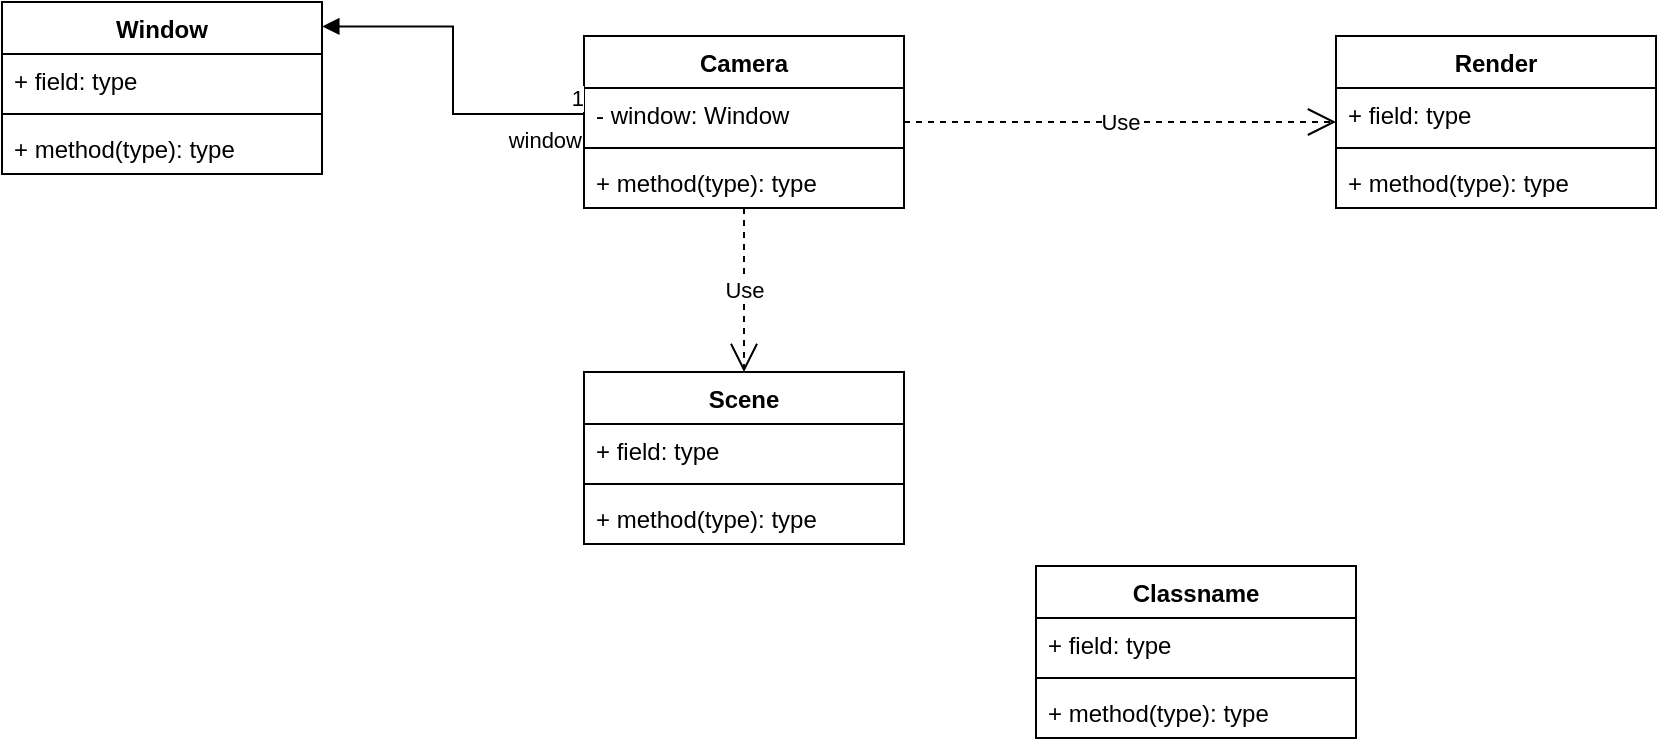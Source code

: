 <mxfile version="18.2.0" type="github">
  <diagram id="C5RBs43oDa-KdzZeNtuy" name="Page-1">
    <mxGraphModel dx="1213" dy="437" grid="0" gridSize="10" guides="1" tooltips="1" connect="1" arrows="1" fold="1" page="0" pageScale="1" pageWidth="827" pageHeight="1169" math="0" shadow="0">
      <root>
        <mxCell id="WIyWlLk6GJQsqaUBKTNV-0" />
        <mxCell id="WIyWlLk6GJQsqaUBKTNV-1" parent="WIyWlLk6GJQsqaUBKTNV-0" />
        <mxCell id="jRDZfRuhghkk2ZXHknR1-14" value="Camera" style="swimlane;fontStyle=1;align=center;verticalAlign=top;childLayout=stackLayout;horizontal=1;startSize=26;horizontalStack=0;resizeParent=1;resizeParentMax=0;resizeLast=0;collapsible=1;marginBottom=0;" vertex="1" parent="WIyWlLk6GJQsqaUBKTNV-1">
          <mxGeometry x="41" y="271" width="160" height="86" as="geometry" />
        </mxCell>
        <mxCell id="jRDZfRuhghkk2ZXHknR1-15" value="- window: Window" style="text;strokeColor=none;fillColor=none;align=left;verticalAlign=top;spacingLeft=4;spacingRight=4;overflow=hidden;rotatable=0;points=[[0,0.5],[1,0.5]];portConstraint=eastwest;" vertex="1" parent="jRDZfRuhghkk2ZXHknR1-14">
          <mxGeometry y="26" width="160" height="26" as="geometry" />
        </mxCell>
        <mxCell id="jRDZfRuhghkk2ZXHknR1-16" value="" style="line;strokeWidth=1;fillColor=none;align=left;verticalAlign=middle;spacingTop=-1;spacingLeft=3;spacingRight=3;rotatable=0;labelPosition=right;points=[];portConstraint=eastwest;" vertex="1" parent="jRDZfRuhghkk2ZXHknR1-14">
          <mxGeometry y="52" width="160" height="8" as="geometry" />
        </mxCell>
        <mxCell id="jRDZfRuhghkk2ZXHknR1-17" value="+ method(type): type" style="text;strokeColor=none;fillColor=none;align=left;verticalAlign=top;spacingLeft=4;spacingRight=4;overflow=hidden;rotatable=0;points=[[0,0.5],[1,0.5]];portConstraint=eastwest;" vertex="1" parent="jRDZfRuhghkk2ZXHknR1-14">
          <mxGeometry y="60" width="160" height="26" as="geometry" />
        </mxCell>
        <mxCell id="jRDZfRuhghkk2ZXHknR1-18" value="Render" style="swimlane;fontStyle=1;align=center;verticalAlign=top;childLayout=stackLayout;horizontal=1;startSize=26;horizontalStack=0;resizeParent=1;resizeParentMax=0;resizeLast=0;collapsible=1;marginBottom=0;" vertex="1" parent="WIyWlLk6GJQsqaUBKTNV-1">
          <mxGeometry x="417" y="271" width="160" height="86" as="geometry" />
        </mxCell>
        <mxCell id="jRDZfRuhghkk2ZXHknR1-19" value="+ field: type" style="text;strokeColor=none;fillColor=none;align=left;verticalAlign=top;spacingLeft=4;spacingRight=4;overflow=hidden;rotatable=0;points=[[0,0.5],[1,0.5]];portConstraint=eastwest;" vertex="1" parent="jRDZfRuhghkk2ZXHknR1-18">
          <mxGeometry y="26" width="160" height="26" as="geometry" />
        </mxCell>
        <mxCell id="jRDZfRuhghkk2ZXHknR1-20" value="" style="line;strokeWidth=1;fillColor=none;align=left;verticalAlign=middle;spacingTop=-1;spacingLeft=3;spacingRight=3;rotatable=0;labelPosition=right;points=[];portConstraint=eastwest;" vertex="1" parent="jRDZfRuhghkk2ZXHknR1-18">
          <mxGeometry y="52" width="160" height="8" as="geometry" />
        </mxCell>
        <mxCell id="jRDZfRuhghkk2ZXHknR1-21" value="+ method(type): type" style="text;strokeColor=none;fillColor=none;align=left;verticalAlign=top;spacingLeft=4;spacingRight=4;overflow=hidden;rotatable=0;points=[[0,0.5],[1,0.5]];portConstraint=eastwest;" vertex="1" parent="jRDZfRuhghkk2ZXHknR1-18">
          <mxGeometry y="60" width="160" height="26" as="geometry" />
        </mxCell>
        <mxCell id="jRDZfRuhghkk2ZXHknR1-23" value="Scene" style="swimlane;fontStyle=1;align=center;verticalAlign=top;childLayout=stackLayout;horizontal=1;startSize=26;horizontalStack=0;resizeParent=1;resizeParentMax=0;resizeLast=0;collapsible=1;marginBottom=0;" vertex="1" parent="WIyWlLk6GJQsqaUBKTNV-1">
          <mxGeometry x="41" y="439" width="160" height="86" as="geometry" />
        </mxCell>
        <mxCell id="jRDZfRuhghkk2ZXHknR1-24" value="+ field: type" style="text;strokeColor=none;fillColor=none;align=left;verticalAlign=top;spacingLeft=4;spacingRight=4;overflow=hidden;rotatable=0;points=[[0,0.5],[1,0.5]];portConstraint=eastwest;" vertex="1" parent="jRDZfRuhghkk2ZXHknR1-23">
          <mxGeometry y="26" width="160" height="26" as="geometry" />
        </mxCell>
        <mxCell id="jRDZfRuhghkk2ZXHknR1-25" value="" style="line;strokeWidth=1;fillColor=none;align=left;verticalAlign=middle;spacingTop=-1;spacingLeft=3;spacingRight=3;rotatable=0;labelPosition=right;points=[];portConstraint=eastwest;" vertex="1" parent="jRDZfRuhghkk2ZXHknR1-23">
          <mxGeometry y="52" width="160" height="8" as="geometry" />
        </mxCell>
        <mxCell id="jRDZfRuhghkk2ZXHknR1-26" value="+ method(type): type" style="text;strokeColor=none;fillColor=none;align=left;verticalAlign=top;spacingLeft=4;spacingRight=4;overflow=hidden;rotatable=0;points=[[0,0.5],[1,0.5]];portConstraint=eastwest;" vertex="1" parent="jRDZfRuhghkk2ZXHknR1-23">
          <mxGeometry y="60" width="160" height="26" as="geometry" />
        </mxCell>
        <mxCell id="jRDZfRuhghkk2ZXHknR1-28" value="Window" style="swimlane;fontStyle=1;align=center;verticalAlign=top;childLayout=stackLayout;horizontal=1;startSize=26;horizontalStack=0;resizeParent=1;resizeParentMax=0;resizeLast=0;collapsible=1;marginBottom=0;" vertex="1" parent="WIyWlLk6GJQsqaUBKTNV-1">
          <mxGeometry x="-250" y="254" width="160" height="86" as="geometry" />
        </mxCell>
        <mxCell id="jRDZfRuhghkk2ZXHknR1-29" value="+ field: type" style="text;strokeColor=none;fillColor=none;align=left;verticalAlign=top;spacingLeft=4;spacingRight=4;overflow=hidden;rotatable=0;points=[[0,0.5],[1,0.5]];portConstraint=eastwest;" vertex="1" parent="jRDZfRuhghkk2ZXHknR1-28">
          <mxGeometry y="26" width="160" height="26" as="geometry" />
        </mxCell>
        <mxCell id="jRDZfRuhghkk2ZXHknR1-30" value="" style="line;strokeWidth=1;fillColor=none;align=left;verticalAlign=middle;spacingTop=-1;spacingLeft=3;spacingRight=3;rotatable=0;labelPosition=right;points=[];portConstraint=eastwest;" vertex="1" parent="jRDZfRuhghkk2ZXHknR1-28">
          <mxGeometry y="52" width="160" height="8" as="geometry" />
        </mxCell>
        <mxCell id="jRDZfRuhghkk2ZXHknR1-31" value="+ method(type): type" style="text;strokeColor=none;fillColor=none;align=left;verticalAlign=top;spacingLeft=4;spacingRight=4;overflow=hidden;rotatable=0;points=[[0,0.5],[1,0.5]];portConstraint=eastwest;" vertex="1" parent="jRDZfRuhghkk2ZXHknR1-28">
          <mxGeometry y="60" width="160" height="26" as="geometry" />
        </mxCell>
        <mxCell id="jRDZfRuhghkk2ZXHknR1-33" value="Use" style="endArrow=open;endSize=12;dashed=1;html=1;rounded=0;" edge="1" parent="WIyWlLk6GJQsqaUBKTNV-1" source="jRDZfRuhghkk2ZXHknR1-14" target="jRDZfRuhghkk2ZXHknR1-18">
          <mxGeometry width="160" relative="1" as="geometry">
            <mxPoint x="154" y="420" as="sourcePoint" />
            <mxPoint x="314" y="420" as="targetPoint" />
          </mxGeometry>
        </mxCell>
        <mxCell id="jRDZfRuhghkk2ZXHknR1-45" value="&lt;div&gt;window&lt;/div&gt;" style="endArrow=block;endFill=1;html=1;edgeStyle=orthogonalEdgeStyle;align=right;verticalAlign=top;rounded=0;entryX=1.001;entryY=0.142;entryDx=0;entryDy=0;entryPerimeter=0;" edge="1" parent="WIyWlLk6GJQsqaUBKTNV-1" source="jRDZfRuhghkk2ZXHknR1-15" target="jRDZfRuhghkk2ZXHknR1-28">
          <mxGeometry x="-1" relative="1" as="geometry">
            <mxPoint x="143" y="380" as="sourcePoint" />
            <mxPoint x="-17" y="380" as="targetPoint" />
          </mxGeometry>
        </mxCell>
        <mxCell id="jRDZfRuhghkk2ZXHknR1-46" value="1" style="edgeLabel;resizable=0;html=1;align=right;verticalAlign=bottom;" connectable="0" vertex="1" parent="jRDZfRuhghkk2ZXHknR1-45">
          <mxGeometry x="-1" relative="1" as="geometry" />
        </mxCell>
        <mxCell id="jRDZfRuhghkk2ZXHknR1-56" value="Use" style="endArrow=open;endSize=12;dashed=1;html=1;rounded=0;" edge="1" parent="WIyWlLk6GJQsqaUBKTNV-1" source="jRDZfRuhghkk2ZXHknR1-14" target="jRDZfRuhghkk2ZXHknR1-23">
          <mxGeometry width="160" relative="1" as="geometry">
            <mxPoint x="113" y="432" as="sourcePoint" />
            <mxPoint x="273" y="432" as="targetPoint" />
          </mxGeometry>
        </mxCell>
        <mxCell id="jRDZfRuhghkk2ZXHknR1-57" value="Classname" style="swimlane;fontStyle=1;align=center;verticalAlign=top;childLayout=stackLayout;horizontal=1;startSize=26;horizontalStack=0;resizeParent=1;resizeParentMax=0;resizeLast=0;collapsible=1;marginBottom=0;" vertex="1" parent="WIyWlLk6GJQsqaUBKTNV-1">
          <mxGeometry x="267" y="536" width="160" height="86" as="geometry" />
        </mxCell>
        <mxCell id="jRDZfRuhghkk2ZXHknR1-58" value="+ field: type" style="text;strokeColor=none;fillColor=none;align=left;verticalAlign=top;spacingLeft=4;spacingRight=4;overflow=hidden;rotatable=0;points=[[0,0.5],[1,0.5]];portConstraint=eastwest;" vertex="1" parent="jRDZfRuhghkk2ZXHknR1-57">
          <mxGeometry y="26" width="160" height="26" as="geometry" />
        </mxCell>
        <mxCell id="jRDZfRuhghkk2ZXHknR1-59" value="" style="line;strokeWidth=1;fillColor=none;align=left;verticalAlign=middle;spacingTop=-1;spacingLeft=3;spacingRight=3;rotatable=0;labelPosition=right;points=[];portConstraint=eastwest;" vertex="1" parent="jRDZfRuhghkk2ZXHknR1-57">
          <mxGeometry y="52" width="160" height="8" as="geometry" />
        </mxCell>
        <mxCell id="jRDZfRuhghkk2ZXHknR1-60" value="+ method(type): type" style="text;strokeColor=none;fillColor=none;align=left;verticalAlign=top;spacingLeft=4;spacingRight=4;overflow=hidden;rotatable=0;points=[[0,0.5],[1,0.5]];portConstraint=eastwest;" vertex="1" parent="jRDZfRuhghkk2ZXHknR1-57">
          <mxGeometry y="60" width="160" height="26" as="geometry" />
        </mxCell>
      </root>
    </mxGraphModel>
  </diagram>
</mxfile>
